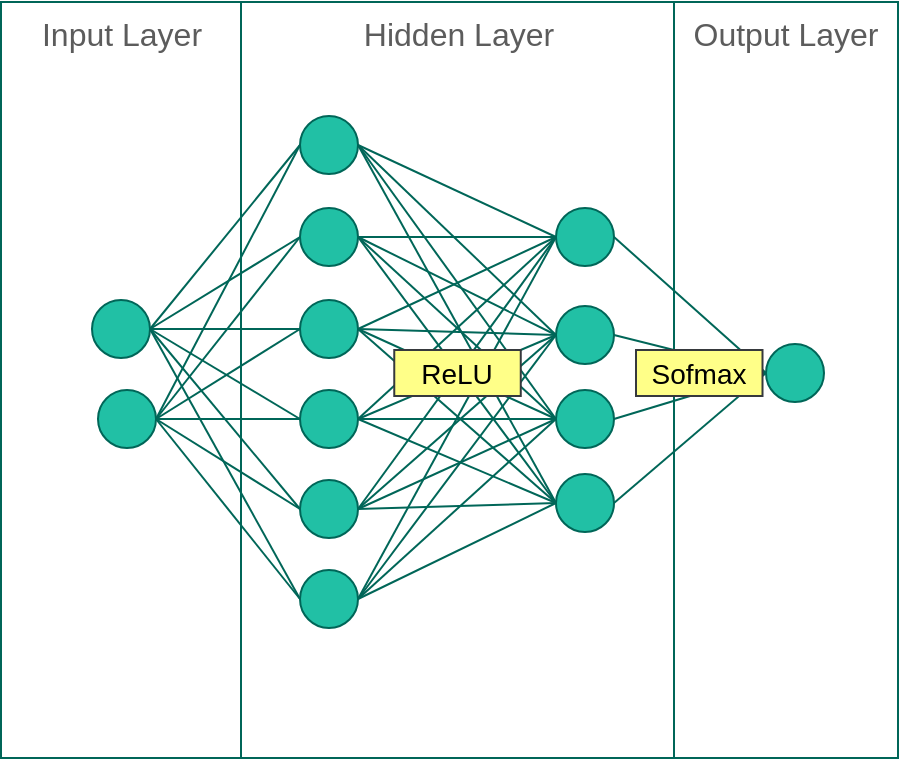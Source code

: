 <mxfile version="22.1.11" type="github">
  <diagram name="Page-1" id="PPC35MGGuyc4OAxOw5-d">
    <mxGraphModel dx="956" dy="925" grid="0" gridSize="10" guides="1" tooltips="1" connect="1" arrows="1" fold="1" page="0" pageScale="1" pageWidth="827" pageHeight="1169" math="0" shadow="0">
      <root>
        <mxCell id="0" />
        <mxCell id="1" parent="0" />
        <mxCell id="sfMLMmiQmOhmnSX_2rHq-10" value="" style="ellipse;whiteSpace=wrap;html=1;aspect=fixed;fontSize=16;fillColor=#21C0A5;strokeColor=#006658;labelBackgroundColor=none;fontColor=#5C5C5C;" vertex="1" parent="1">
          <mxGeometry x="151" y="135" width="29" height="29" as="geometry" />
        </mxCell>
        <mxCell id="sfMLMmiQmOhmnSX_2rHq-11" value="" style="ellipse;whiteSpace=wrap;html=1;aspect=fixed;fontSize=16;fillColor=#21C0A5;strokeColor=#006658;labelBackgroundColor=none;fontColor=#5C5C5C;" vertex="1" parent="1">
          <mxGeometry x="154" y="180" width="29" height="29" as="geometry" />
        </mxCell>
        <mxCell id="sfMLMmiQmOhmnSX_2rHq-12" value="" style="ellipse;whiteSpace=wrap;html=1;aspect=fixed;fontSize=16;fillColor=#21C0A5;strokeColor=#006658;labelBackgroundColor=none;fontColor=#5C5C5C;" vertex="1" parent="1">
          <mxGeometry x="255" y="43" width="29" height="29" as="geometry" />
        </mxCell>
        <mxCell id="sfMLMmiQmOhmnSX_2rHq-13" value="" style="ellipse;whiteSpace=wrap;html=1;aspect=fixed;fontSize=16;fillColor=#21C0A5;strokeColor=#006658;labelBackgroundColor=none;fontColor=#5C5C5C;" vertex="1" parent="1">
          <mxGeometry x="255" y="89" width="29" height="29" as="geometry" />
        </mxCell>
        <mxCell id="sfMLMmiQmOhmnSX_2rHq-14" value="" style="ellipse;whiteSpace=wrap;html=1;aspect=fixed;fontSize=16;fillColor=#21C0A5;strokeColor=#006658;labelBackgroundColor=none;fontColor=#5C5C5C;" vertex="1" parent="1">
          <mxGeometry x="255" y="135" width="29" height="29" as="geometry" />
        </mxCell>
        <mxCell id="sfMLMmiQmOhmnSX_2rHq-15" value="" style="ellipse;whiteSpace=wrap;html=1;aspect=fixed;fontSize=16;fillColor=#21C0A5;strokeColor=#006658;labelBackgroundColor=none;fontColor=#5C5C5C;" vertex="1" parent="1">
          <mxGeometry x="255" y="180" width="29" height="29" as="geometry" />
        </mxCell>
        <mxCell id="sfMLMmiQmOhmnSX_2rHq-16" value="" style="ellipse;whiteSpace=wrap;html=1;aspect=fixed;fontSize=16;fillColor=#21C0A5;strokeColor=#006658;labelBackgroundColor=none;fontColor=#5C5C5C;" vertex="1" parent="1">
          <mxGeometry x="255" y="225" width="29" height="29" as="geometry" />
        </mxCell>
        <mxCell id="sfMLMmiQmOhmnSX_2rHq-17" value="" style="ellipse;whiteSpace=wrap;html=1;aspect=fixed;fontSize=16;fillColor=#21C0A5;strokeColor=#006658;labelBackgroundColor=none;fontColor=#5C5C5C;" vertex="1" parent="1">
          <mxGeometry x="255" y="270" width="29" height="29" as="geometry" />
        </mxCell>
        <mxCell id="sfMLMmiQmOhmnSX_2rHq-21" value="" style="ellipse;whiteSpace=wrap;html=1;aspect=fixed;fontSize=16;fillColor=#21C0A5;strokeColor=#006658;labelBackgroundColor=none;fontColor=#5C5C5C;" vertex="1" parent="1">
          <mxGeometry x="383" y="89" width="29" height="29" as="geometry" />
        </mxCell>
        <mxCell id="sfMLMmiQmOhmnSX_2rHq-22" value="" style="ellipse;whiteSpace=wrap;html=1;aspect=fixed;fontSize=16;fillColor=#21C0A5;strokeColor=#006658;labelBackgroundColor=none;fontColor=#5C5C5C;" vertex="1" parent="1">
          <mxGeometry x="383" y="138" width="29" height="29" as="geometry" />
        </mxCell>
        <mxCell id="sfMLMmiQmOhmnSX_2rHq-23" value="" style="ellipse;whiteSpace=wrap;html=1;aspect=fixed;fontSize=16;fillColor=#21C0A5;strokeColor=#006658;labelBackgroundColor=none;fontColor=#5C5C5C;" vertex="1" parent="1">
          <mxGeometry x="383" y="180" width="29" height="29" as="geometry" />
        </mxCell>
        <mxCell id="sfMLMmiQmOhmnSX_2rHq-24" value="" style="ellipse;whiteSpace=wrap;html=1;aspect=fixed;fontSize=16;fillColor=#21C0A5;strokeColor=#006658;labelBackgroundColor=none;fontColor=#5C5C5C;" vertex="1" parent="1">
          <mxGeometry x="383" y="222" width="29" height="29" as="geometry" />
        </mxCell>
        <mxCell id="sfMLMmiQmOhmnSX_2rHq-27" value="" style="ellipse;whiteSpace=wrap;html=1;aspect=fixed;fontSize=16;fillColor=#21C0A5;strokeColor=#006658;labelBackgroundColor=none;fontColor=#5C5C5C;" vertex="1" parent="1">
          <mxGeometry x="488" y="157" width="29" height="29" as="geometry" />
        </mxCell>
        <mxCell id="sfMLMmiQmOhmnSX_2rHq-69" value="" style="endArrow=none;html=1;rounded=0;fontSize=12;startSize=8;endSize=8;curved=1;exitX=1;exitY=0.5;exitDx=0;exitDy=0;entryX=0;entryY=0.5;entryDx=0;entryDy=0;labelBackgroundColor=none;strokeColor=#006658;fontColor=default;" edge="1" parent="1" source="sfMLMmiQmOhmnSX_2rHq-12" target="sfMLMmiQmOhmnSX_2rHq-21">
          <mxGeometry width="50" height="50" relative="1" as="geometry">
            <mxPoint x="378" y="17" as="sourcePoint" />
            <mxPoint x="428" y="-33" as="targetPoint" />
          </mxGeometry>
        </mxCell>
        <mxCell id="sfMLMmiQmOhmnSX_2rHq-71" value="" style="endArrow=none;html=1;rounded=0;fontSize=12;startSize=8;endSize=8;curved=1;exitX=1;exitY=0.5;exitDx=0;exitDy=0;entryX=0;entryY=0.5;entryDx=0;entryDy=0;labelBackgroundColor=none;strokeColor=#006658;fontColor=default;" edge="1" parent="1" source="sfMLMmiQmOhmnSX_2rHq-13" target="sfMLMmiQmOhmnSX_2rHq-21">
          <mxGeometry width="50" height="50" relative="1" as="geometry">
            <mxPoint x="294" y="68" as="sourcePoint" />
            <mxPoint x="393" y="114" as="targetPoint" />
          </mxGeometry>
        </mxCell>
        <mxCell id="sfMLMmiQmOhmnSX_2rHq-72" value="" style="endArrow=none;html=1;rounded=0;fontSize=12;startSize=8;endSize=8;curved=1;exitX=1;exitY=0.5;exitDx=0;exitDy=0;entryX=0;entryY=0.5;entryDx=0;entryDy=0;labelBackgroundColor=none;strokeColor=#006658;fontColor=default;" edge="1" parent="1" source="sfMLMmiQmOhmnSX_2rHq-14" target="sfMLMmiQmOhmnSX_2rHq-21">
          <mxGeometry width="50" height="50" relative="1" as="geometry">
            <mxPoint x="304" y="78" as="sourcePoint" />
            <mxPoint x="403" y="124" as="targetPoint" />
          </mxGeometry>
        </mxCell>
        <mxCell id="sfMLMmiQmOhmnSX_2rHq-73" value="" style="endArrow=none;html=1;rounded=0;fontSize=12;startSize=8;endSize=8;curved=1;exitX=1;exitY=0.5;exitDx=0;exitDy=0;entryX=0;entryY=0.5;entryDx=0;entryDy=0;labelBackgroundColor=none;strokeColor=#006658;fontColor=default;" edge="1" parent="1" source="sfMLMmiQmOhmnSX_2rHq-15" target="sfMLMmiQmOhmnSX_2rHq-21">
          <mxGeometry width="50" height="50" relative="1" as="geometry">
            <mxPoint x="314" y="88" as="sourcePoint" />
            <mxPoint x="413" y="134" as="targetPoint" />
          </mxGeometry>
        </mxCell>
        <mxCell id="sfMLMmiQmOhmnSX_2rHq-74" value="" style="endArrow=none;html=1;rounded=0;fontSize=12;startSize=8;endSize=8;curved=1;exitX=1;exitY=0.5;exitDx=0;exitDy=0;entryX=0;entryY=0.5;entryDx=0;entryDy=0;labelBackgroundColor=none;strokeColor=#006658;fontColor=default;" edge="1" parent="1" source="sfMLMmiQmOhmnSX_2rHq-16" target="sfMLMmiQmOhmnSX_2rHq-21">
          <mxGeometry width="50" height="50" relative="1" as="geometry">
            <mxPoint x="324" y="98" as="sourcePoint" />
            <mxPoint x="423" y="144" as="targetPoint" />
          </mxGeometry>
        </mxCell>
        <mxCell id="sfMLMmiQmOhmnSX_2rHq-75" value="" style="endArrow=none;html=1;rounded=0;fontSize=12;startSize=8;endSize=8;curved=1;exitX=1;exitY=0.5;exitDx=0;exitDy=0;entryX=0;entryY=0.5;entryDx=0;entryDy=0;labelBackgroundColor=none;strokeColor=#006658;fontColor=default;" edge="1" parent="1" source="sfMLMmiQmOhmnSX_2rHq-17" target="sfMLMmiQmOhmnSX_2rHq-21">
          <mxGeometry width="50" height="50" relative="1" as="geometry">
            <mxPoint x="334" y="108" as="sourcePoint" />
            <mxPoint x="433" y="154" as="targetPoint" />
          </mxGeometry>
        </mxCell>
        <mxCell id="sfMLMmiQmOhmnSX_2rHq-76" value="" style="endArrow=none;html=1;rounded=0;fontSize=12;startSize=8;endSize=8;curved=1;exitX=1;exitY=0.5;exitDx=0;exitDy=0;entryX=0;entryY=0.5;entryDx=0;entryDy=0;labelBackgroundColor=none;strokeColor=#006658;fontColor=default;" edge="1" parent="1" source="sfMLMmiQmOhmnSX_2rHq-13" target="sfMLMmiQmOhmnSX_2rHq-22">
          <mxGeometry width="50" height="50" relative="1" as="geometry">
            <mxPoint x="344" y="118" as="sourcePoint" />
            <mxPoint x="384" y="147" as="targetPoint" />
          </mxGeometry>
        </mxCell>
        <mxCell id="sfMLMmiQmOhmnSX_2rHq-77" value="" style="endArrow=none;html=1;rounded=0;fontSize=12;startSize=8;endSize=8;curved=1;exitX=1;exitY=0.5;exitDx=0;exitDy=0;entryX=0;entryY=0.5;entryDx=0;entryDy=0;labelBackgroundColor=none;strokeColor=#006658;fontColor=default;" edge="1" parent="1" source="sfMLMmiQmOhmnSX_2rHq-14" target="sfMLMmiQmOhmnSX_2rHq-22">
          <mxGeometry width="50" height="50" relative="1" as="geometry">
            <mxPoint x="354" y="128" as="sourcePoint" />
            <mxPoint x="453" y="174" as="targetPoint" />
          </mxGeometry>
        </mxCell>
        <mxCell id="sfMLMmiQmOhmnSX_2rHq-78" value="" style="endArrow=none;html=1;rounded=0;fontSize=12;startSize=8;endSize=8;curved=1;exitX=1;exitY=0.5;exitDx=0;exitDy=0;entryX=0;entryY=0.5;entryDx=0;entryDy=0;labelBackgroundColor=none;strokeColor=#006658;fontColor=default;" edge="1" parent="1" source="sfMLMmiQmOhmnSX_2rHq-15" target="sfMLMmiQmOhmnSX_2rHq-23">
          <mxGeometry width="50" height="50" relative="1" as="geometry">
            <mxPoint x="364" y="138" as="sourcePoint" />
            <mxPoint x="463" y="184" as="targetPoint" />
          </mxGeometry>
        </mxCell>
        <mxCell id="sfMLMmiQmOhmnSX_2rHq-79" value="" style="endArrow=none;html=1;rounded=0;fontSize=12;startSize=8;endSize=8;curved=1;exitX=0;exitY=0.5;exitDx=0;exitDy=0;entryX=1;entryY=0.5;entryDx=0;entryDy=0;labelBackgroundColor=none;strokeColor=#006658;fontColor=default;" edge="1" parent="1" source="sfMLMmiQmOhmnSX_2rHq-23" target="sfMLMmiQmOhmnSX_2rHq-16">
          <mxGeometry width="50" height="50" relative="1" as="geometry">
            <mxPoint x="374" y="148" as="sourcePoint" />
            <mxPoint x="473" y="194" as="targetPoint" />
          </mxGeometry>
        </mxCell>
        <mxCell id="sfMLMmiQmOhmnSX_2rHq-80" value="" style="endArrow=none;html=1;rounded=0;fontSize=12;startSize=8;endSize=8;curved=1;exitX=1;exitY=0.5;exitDx=0;exitDy=0;entryX=0;entryY=0.5;entryDx=0;entryDy=0;labelBackgroundColor=none;strokeColor=#006658;fontColor=default;" edge="1" parent="1" source="sfMLMmiQmOhmnSX_2rHq-15" target="sfMLMmiQmOhmnSX_2rHq-24">
          <mxGeometry width="50" height="50" relative="1" as="geometry">
            <mxPoint x="384" y="158" as="sourcePoint" />
            <mxPoint x="483" y="204" as="targetPoint" />
          </mxGeometry>
        </mxCell>
        <mxCell id="sfMLMmiQmOhmnSX_2rHq-81" value="" style="endArrow=none;html=1;rounded=0;fontSize=12;startSize=8;endSize=8;curved=1;exitX=0;exitY=0.5;exitDx=0;exitDy=0;entryX=1;entryY=0.5;entryDx=0;entryDy=0;labelBackgroundColor=none;strokeColor=#006658;fontColor=default;" edge="1" parent="1" source="sfMLMmiQmOhmnSX_2rHq-24" target="sfMLMmiQmOhmnSX_2rHq-17">
          <mxGeometry width="50" height="50" relative="1" as="geometry">
            <mxPoint x="394" y="168" as="sourcePoint" />
            <mxPoint x="493" y="214" as="targetPoint" />
          </mxGeometry>
        </mxCell>
        <mxCell id="sfMLMmiQmOhmnSX_2rHq-82" value="" style="endArrow=none;html=1;rounded=0;fontSize=12;startSize=8;endSize=8;curved=1;entryX=0;entryY=0.5;entryDx=0;entryDy=0;exitX=1;exitY=0.5;exitDx=0;exitDy=0;labelBackgroundColor=none;strokeColor=#006658;fontColor=default;" edge="1" parent="1" source="sfMLMmiQmOhmnSX_2rHq-16" target="sfMLMmiQmOhmnSX_2rHq-24">
          <mxGeometry width="50" height="50" relative="1" as="geometry">
            <mxPoint x="443" y="210" as="sourcePoint" />
            <mxPoint x="503" y="224" as="targetPoint" />
          </mxGeometry>
        </mxCell>
        <mxCell id="sfMLMmiQmOhmnSX_2rHq-83" value="" style="endArrow=none;html=1;rounded=0;fontSize=12;startSize=8;endSize=8;curved=1;exitX=1;exitY=0.5;exitDx=0;exitDy=0;entryX=0;entryY=0.5;entryDx=0;entryDy=0;labelBackgroundColor=none;strokeColor=#006658;fontColor=default;" edge="1" parent="1" source="sfMLMmiQmOhmnSX_2rHq-16" target="sfMLMmiQmOhmnSX_2rHq-22">
          <mxGeometry width="50" height="50" relative="1" as="geometry">
            <mxPoint x="414" y="188" as="sourcePoint" />
            <mxPoint x="513" y="234" as="targetPoint" />
          </mxGeometry>
        </mxCell>
        <mxCell id="sfMLMmiQmOhmnSX_2rHq-84" value="" style="endArrow=none;html=1;rounded=0;fontSize=12;startSize=8;endSize=8;curved=1;exitX=0;exitY=0.5;exitDx=0;exitDy=0;entryX=1;entryY=0.5;entryDx=0;entryDy=0;labelBackgroundColor=none;strokeColor=#006658;fontColor=default;" edge="1" parent="1" source="sfMLMmiQmOhmnSX_2rHq-23" target="sfMLMmiQmOhmnSX_2rHq-14">
          <mxGeometry width="50" height="50" relative="1" as="geometry">
            <mxPoint x="424" y="198" as="sourcePoint" />
            <mxPoint x="523" y="244" as="targetPoint" />
          </mxGeometry>
        </mxCell>
        <mxCell id="sfMLMmiQmOhmnSX_2rHq-85" value="" style="endArrow=none;html=1;rounded=0;fontSize=12;startSize=8;endSize=8;curved=1;exitX=0;exitY=0.5;exitDx=0;exitDy=0;entryX=1;entryY=0.5;entryDx=0;entryDy=0;labelBackgroundColor=none;strokeColor=#006658;fontColor=default;" edge="1" parent="1" source="sfMLMmiQmOhmnSX_2rHq-22" target="sfMLMmiQmOhmnSX_2rHq-12">
          <mxGeometry width="50" height="50" relative="1" as="geometry">
            <mxPoint x="434" y="208" as="sourcePoint" />
            <mxPoint x="533" y="254" as="targetPoint" />
          </mxGeometry>
        </mxCell>
        <mxCell id="sfMLMmiQmOhmnSX_2rHq-86" value="" style="endArrow=none;html=1;rounded=0;fontSize=12;startSize=8;endSize=8;curved=1;exitX=0;exitY=0.5;exitDx=0;exitDy=0;entryX=1;entryY=0.5;entryDx=0;entryDy=0;labelBackgroundColor=none;strokeColor=#006658;fontColor=default;" edge="1" parent="1" source="sfMLMmiQmOhmnSX_2rHq-24" target="sfMLMmiQmOhmnSX_2rHq-12">
          <mxGeometry width="50" height="50" relative="1" as="geometry">
            <mxPoint x="444" y="218" as="sourcePoint" />
            <mxPoint x="543" y="264" as="targetPoint" />
          </mxGeometry>
        </mxCell>
        <mxCell id="sfMLMmiQmOhmnSX_2rHq-87" value="" style="endArrow=none;html=1;rounded=0;fontSize=12;startSize=8;endSize=8;curved=1;exitX=0;exitY=0.5;exitDx=0;exitDy=0;entryX=1;entryY=0.5;entryDx=0;entryDy=0;labelBackgroundColor=none;strokeColor=#006658;fontColor=default;" edge="1" parent="1" source="sfMLMmiQmOhmnSX_2rHq-23" target="sfMLMmiQmOhmnSX_2rHq-12">
          <mxGeometry width="50" height="50" relative="1" as="geometry">
            <mxPoint x="454" y="228" as="sourcePoint" />
            <mxPoint x="553" y="274" as="targetPoint" />
          </mxGeometry>
        </mxCell>
        <mxCell id="sfMLMmiQmOhmnSX_2rHq-88" value="" style="endArrow=none;html=1;rounded=0;fontSize=12;startSize=8;endSize=8;curved=1;exitX=1;exitY=0.5;exitDx=0;exitDy=0;entryX=0;entryY=0.5;entryDx=0;entryDy=0;labelBackgroundColor=none;strokeColor=#006658;fontColor=default;" edge="1" parent="1" source="sfMLMmiQmOhmnSX_2rHq-13" target="sfMLMmiQmOhmnSX_2rHq-23">
          <mxGeometry width="50" height="50" relative="1" as="geometry">
            <mxPoint x="464" y="238" as="sourcePoint" />
            <mxPoint x="563" y="284" as="targetPoint" />
          </mxGeometry>
        </mxCell>
        <mxCell id="sfMLMmiQmOhmnSX_2rHq-89" value="" style="endArrow=none;html=1;rounded=0;fontSize=12;startSize=8;endSize=8;curved=1;exitX=1;exitY=0.5;exitDx=0;exitDy=0;entryX=0;entryY=0.5;entryDx=0;entryDy=0;labelBackgroundColor=none;strokeColor=#006658;fontColor=default;" edge="1" parent="1" source="sfMLMmiQmOhmnSX_2rHq-13" target="sfMLMmiQmOhmnSX_2rHq-24">
          <mxGeometry width="50" height="50" relative="1" as="geometry">
            <mxPoint x="474" y="248" as="sourcePoint" />
            <mxPoint x="573" y="294" as="targetPoint" />
          </mxGeometry>
        </mxCell>
        <mxCell id="sfMLMmiQmOhmnSX_2rHq-90" value="" style="endArrow=none;html=1;rounded=0;fontSize=12;startSize=8;endSize=8;curved=1;exitX=1;exitY=0.5;exitDx=0;exitDy=0;entryX=0;entryY=0.5;entryDx=0;entryDy=0;labelBackgroundColor=none;strokeColor=#006658;fontColor=default;" edge="1" parent="1" source="sfMLMmiQmOhmnSX_2rHq-15" target="sfMLMmiQmOhmnSX_2rHq-22">
          <mxGeometry width="50" height="50" relative="1" as="geometry">
            <mxPoint x="484" y="258" as="sourcePoint" />
            <mxPoint x="583" y="304" as="targetPoint" />
          </mxGeometry>
        </mxCell>
        <mxCell id="sfMLMmiQmOhmnSX_2rHq-91" value="" style="endArrow=none;html=1;rounded=0;fontSize=12;startSize=8;endSize=8;curved=1;exitX=1;exitY=0.5;exitDx=0;exitDy=0;entryX=0;entryY=0.5;entryDx=0;entryDy=0;labelBackgroundColor=none;strokeColor=#006658;fontColor=default;" edge="1" parent="1" source="sfMLMmiQmOhmnSX_2rHq-17" target="sfMLMmiQmOhmnSX_2rHq-23">
          <mxGeometry width="50" height="50" relative="1" as="geometry">
            <mxPoint x="296" y="366" as="sourcePoint" />
            <mxPoint x="395" y="412" as="targetPoint" />
          </mxGeometry>
        </mxCell>
        <mxCell id="sfMLMmiQmOhmnSX_2rHq-92" value="" style="endArrow=none;html=1;rounded=0;fontSize=12;startSize=8;endSize=8;curved=1;exitX=1;exitY=0.5;exitDx=0;exitDy=0;entryX=0;entryY=0.5;entryDx=0;entryDy=0;labelBackgroundColor=none;strokeColor=#006658;fontColor=default;" edge="1" parent="1" source="sfMLMmiQmOhmnSX_2rHq-17" target="sfMLMmiQmOhmnSX_2rHq-22">
          <mxGeometry width="50" height="50" relative="1" as="geometry">
            <mxPoint x="504" y="278" as="sourcePoint" />
            <mxPoint x="603" y="324" as="targetPoint" />
          </mxGeometry>
        </mxCell>
        <mxCell id="sfMLMmiQmOhmnSX_2rHq-93" value="" style="endArrow=none;html=1;rounded=0;fontSize=12;startSize=8;endSize=8;curved=1;exitX=1;exitY=0.5;exitDx=0;exitDy=0;entryX=0;entryY=0.5;entryDx=0;entryDy=0;labelBackgroundColor=none;strokeColor=#006658;fontColor=default;" edge="1" parent="1" source="sfMLMmiQmOhmnSX_2rHq-14" target="sfMLMmiQmOhmnSX_2rHq-24">
          <mxGeometry width="50" height="50" relative="1" as="geometry">
            <mxPoint x="514" y="288" as="sourcePoint" />
            <mxPoint x="613" y="334" as="targetPoint" />
          </mxGeometry>
        </mxCell>
        <mxCell id="sfMLMmiQmOhmnSX_2rHq-94" value="" style="endArrow=none;html=1;rounded=0;fontSize=12;startSize=8;endSize=8;curved=1;exitX=1;exitY=0.5;exitDx=0;exitDy=0;entryX=0;entryY=0.5;entryDx=0;entryDy=0;labelBackgroundColor=none;strokeColor=#006658;fontColor=default;" edge="1" parent="1" source="sfMLMmiQmOhmnSX_2rHq-10" target="sfMLMmiQmOhmnSX_2rHq-12">
          <mxGeometry width="50" height="50" relative="1" as="geometry">
            <mxPoint x="524" y="298" as="sourcePoint" />
            <mxPoint x="623" y="344" as="targetPoint" />
          </mxGeometry>
        </mxCell>
        <mxCell id="sfMLMmiQmOhmnSX_2rHq-95" value="" style="endArrow=none;html=1;rounded=0;fontSize=12;startSize=8;endSize=8;curved=1;exitX=1;exitY=0.5;exitDx=0;exitDy=0;entryX=0;entryY=0.5;entryDx=0;entryDy=0;labelBackgroundColor=none;strokeColor=#006658;fontColor=default;" edge="1" parent="1" source="sfMLMmiQmOhmnSX_2rHq-10" target="sfMLMmiQmOhmnSX_2rHq-13">
          <mxGeometry width="50" height="50" relative="1" as="geometry">
            <mxPoint x="141" y="229" as="sourcePoint" />
            <mxPoint x="594" y="433.5" as="targetPoint" />
          </mxGeometry>
        </mxCell>
        <mxCell id="sfMLMmiQmOhmnSX_2rHq-96" value="" style="endArrow=none;html=1;rounded=0;fontSize=12;startSize=8;endSize=8;curved=1;exitX=1;exitY=0.5;exitDx=0;exitDy=0;entryX=0;entryY=0.5;entryDx=0;entryDy=0;labelBackgroundColor=none;strokeColor=#006658;fontColor=default;" edge="1" parent="1" source="sfMLMmiQmOhmnSX_2rHq-10" target="sfMLMmiQmOhmnSX_2rHq-14">
          <mxGeometry width="50" height="50" relative="1" as="geometry">
            <mxPoint x="544" y="318" as="sourcePoint" />
            <mxPoint x="643" y="364" as="targetPoint" />
          </mxGeometry>
        </mxCell>
        <mxCell id="sfMLMmiQmOhmnSX_2rHq-97" value="" style="endArrow=none;html=1;rounded=0;fontSize=12;startSize=8;endSize=8;curved=1;exitX=1;exitY=0.5;exitDx=0;exitDy=0;entryX=0;entryY=0.5;entryDx=0;entryDy=0;labelBackgroundColor=none;strokeColor=#006658;fontColor=default;" edge="1" parent="1" source="sfMLMmiQmOhmnSX_2rHq-11" target="sfMLMmiQmOhmnSX_2rHq-14">
          <mxGeometry width="50" height="50" relative="1" as="geometry">
            <mxPoint x="554" y="328" as="sourcePoint" />
            <mxPoint x="653" y="374" as="targetPoint" />
          </mxGeometry>
        </mxCell>
        <mxCell id="sfMLMmiQmOhmnSX_2rHq-98" value="" style="endArrow=none;html=1;rounded=0;fontSize=12;startSize=8;endSize=8;curved=1;exitX=1;exitY=0.5;exitDx=0;exitDy=0;entryX=0;entryY=0.5;entryDx=0;entryDy=0;labelBackgroundColor=none;strokeColor=#006658;fontColor=default;" edge="1" parent="1" source="sfMLMmiQmOhmnSX_2rHq-11" target="sfMLMmiQmOhmnSX_2rHq-15">
          <mxGeometry width="50" height="50" relative="1" as="geometry">
            <mxPoint x="564" y="338" as="sourcePoint" />
            <mxPoint x="663" y="384" as="targetPoint" />
          </mxGeometry>
        </mxCell>
        <mxCell id="sfMLMmiQmOhmnSX_2rHq-100" value="" style="endArrow=none;html=1;rounded=0;fontSize=12;startSize=8;endSize=8;curved=1;exitX=1;exitY=0.5;exitDx=0;exitDy=0;entryX=0;entryY=0.5;entryDx=0;entryDy=0;labelBackgroundColor=none;strokeColor=#006658;fontColor=default;" edge="1" parent="1" source="sfMLMmiQmOhmnSX_2rHq-11" target="sfMLMmiQmOhmnSX_2rHq-16">
          <mxGeometry width="50" height="50" relative="1" as="geometry">
            <mxPoint x="193" y="205" as="sourcePoint" />
            <mxPoint x="265" y="205" as="targetPoint" />
          </mxGeometry>
        </mxCell>
        <mxCell id="sfMLMmiQmOhmnSX_2rHq-101" value="" style="endArrow=none;html=1;rounded=0;fontSize=12;startSize=8;endSize=8;curved=1;exitX=1;exitY=0.5;exitDx=0;exitDy=0;entryX=0;entryY=0.5;entryDx=0;entryDy=0;labelBackgroundColor=none;strokeColor=#006658;fontColor=default;" edge="1" parent="1" source="sfMLMmiQmOhmnSX_2rHq-11" target="sfMLMmiQmOhmnSX_2rHq-17">
          <mxGeometry width="50" height="50" relative="1" as="geometry">
            <mxPoint x="203" y="215" as="sourcePoint" />
            <mxPoint x="275" y="215" as="targetPoint" />
          </mxGeometry>
        </mxCell>
        <mxCell id="sfMLMmiQmOhmnSX_2rHq-102" value="" style="endArrow=none;html=1;rounded=0;fontSize=12;startSize=8;endSize=8;curved=1;exitX=1;exitY=0.5;exitDx=0;exitDy=0;entryX=0;entryY=0.5;entryDx=0;entryDy=0;labelBackgroundColor=none;strokeColor=#006658;fontColor=default;" edge="1" parent="1" source="sfMLMmiQmOhmnSX_2rHq-10" target="sfMLMmiQmOhmnSX_2rHq-16">
          <mxGeometry width="50" height="50" relative="1" as="geometry">
            <mxPoint x="213" y="225" as="sourcePoint" />
            <mxPoint x="285" y="225" as="targetPoint" />
          </mxGeometry>
        </mxCell>
        <mxCell id="sfMLMmiQmOhmnSX_2rHq-103" value="" style="endArrow=none;html=1;rounded=0;fontSize=12;startSize=8;endSize=8;curved=1;exitX=1;exitY=0.5;exitDx=0;exitDy=0;entryX=0;entryY=0.5;entryDx=0;entryDy=0;labelBackgroundColor=none;strokeColor=#006658;fontColor=default;" edge="1" parent="1" source="sfMLMmiQmOhmnSX_2rHq-10" target="sfMLMmiQmOhmnSX_2rHq-17">
          <mxGeometry width="50" height="50" relative="1" as="geometry">
            <mxPoint x="223" y="235" as="sourcePoint" />
            <mxPoint x="295" y="235" as="targetPoint" />
          </mxGeometry>
        </mxCell>
        <mxCell id="sfMLMmiQmOhmnSX_2rHq-104" value="" style="endArrow=none;html=1;rounded=0;fontSize=12;startSize=8;endSize=8;curved=1;exitX=0;exitY=0.5;exitDx=0;exitDy=0;entryX=1;entryY=0.5;entryDx=0;entryDy=0;labelBackgroundColor=none;strokeColor=#006658;fontColor=default;" edge="1" parent="1" source="sfMLMmiQmOhmnSX_2rHq-15" target="sfMLMmiQmOhmnSX_2rHq-10">
          <mxGeometry width="50" height="50" relative="1" as="geometry">
            <mxPoint x="166" y="286" as="sourcePoint" />
            <mxPoint x="146" y="293" as="targetPoint" />
          </mxGeometry>
        </mxCell>
        <mxCell id="sfMLMmiQmOhmnSX_2rHq-105" value="" style="endArrow=none;html=1;rounded=0;fontSize=12;startSize=8;endSize=8;curved=1;exitX=0;exitY=0.5;exitDx=0;exitDy=0;entryX=1;entryY=0.5;entryDx=0;entryDy=0;labelBackgroundColor=none;strokeColor=#006658;fontColor=default;" edge="1" parent="1" source="sfMLMmiQmOhmnSX_2rHq-13" target="sfMLMmiQmOhmnSX_2rHq-11">
          <mxGeometry width="50" height="50" relative="1" as="geometry">
            <mxPoint x="243" y="255" as="sourcePoint" />
            <mxPoint x="315" y="255" as="targetPoint" />
          </mxGeometry>
        </mxCell>
        <mxCell id="sfMLMmiQmOhmnSX_2rHq-106" value="" style="endArrow=none;html=1;rounded=0;fontSize=12;startSize=8;endSize=8;curved=1;exitX=1;exitY=0.5;exitDx=0;exitDy=0;entryX=0;entryY=0.5;entryDx=0;entryDy=0;labelBackgroundColor=none;strokeColor=#006658;fontColor=default;" edge="1" parent="1" source="sfMLMmiQmOhmnSX_2rHq-11" target="sfMLMmiQmOhmnSX_2rHq-12">
          <mxGeometry width="50" height="50" relative="1" as="geometry">
            <mxPoint x="253" y="265" as="sourcePoint" />
            <mxPoint x="325" y="265" as="targetPoint" />
          </mxGeometry>
        </mxCell>
        <mxCell id="sfMLMmiQmOhmnSX_2rHq-107" value="" style="endArrow=none;html=1;rounded=0;fontSize=12;startSize=8;endSize=8;curved=1;exitX=1;exitY=0.5;exitDx=0;exitDy=0;entryX=0;entryY=0.5;entryDx=0;entryDy=0;labelBackgroundColor=none;strokeColor=#006658;fontColor=default;" edge="1" parent="1" source="sfMLMmiQmOhmnSX_2rHq-21" target="sfMLMmiQmOhmnSX_2rHq-27">
          <mxGeometry width="50" height="50" relative="1" as="geometry">
            <mxPoint x="450" y="310" as="sourcePoint" />
            <mxPoint x="500" y="260" as="targetPoint" />
          </mxGeometry>
        </mxCell>
        <mxCell id="sfMLMmiQmOhmnSX_2rHq-108" value="" style="endArrow=none;html=1;rounded=0;fontSize=12;startSize=8;endSize=8;curved=1;exitX=1;exitY=0.5;exitDx=0;exitDy=0;entryX=0;entryY=0.5;entryDx=0;entryDy=0;labelBackgroundColor=none;strokeColor=#006658;fontColor=default;" edge="1" parent="1" source="sfMLMmiQmOhmnSX_2rHq-22" target="sfMLMmiQmOhmnSX_2rHq-27">
          <mxGeometry width="50" height="50" relative="1" as="geometry">
            <mxPoint x="263" y="275" as="sourcePoint" />
            <mxPoint x="335" y="275" as="targetPoint" />
          </mxGeometry>
        </mxCell>
        <mxCell id="sfMLMmiQmOhmnSX_2rHq-109" value="" style="endArrow=none;html=1;rounded=0;fontSize=12;startSize=8;endSize=8;curved=1;exitX=1;exitY=0.5;exitDx=0;exitDy=0;entryX=0;entryY=0.5;entryDx=0;entryDy=0;labelBackgroundColor=none;strokeColor=#006658;fontColor=default;" edge="1" parent="1" source="sfMLMmiQmOhmnSX_2rHq-23" target="sfMLMmiQmOhmnSX_2rHq-27">
          <mxGeometry width="50" height="50" relative="1" as="geometry">
            <mxPoint x="273" y="285" as="sourcePoint" />
            <mxPoint x="345" y="285" as="targetPoint" />
          </mxGeometry>
        </mxCell>
        <mxCell id="sfMLMmiQmOhmnSX_2rHq-110" value="" style="endArrow=none;html=1;rounded=0;fontSize=12;startSize=8;endSize=8;curved=1;exitX=1;exitY=0.5;exitDx=0;exitDy=0;entryX=0;entryY=0.5;entryDx=0;entryDy=0;labelBackgroundColor=none;strokeColor=#006658;fontColor=default;" edge="1" parent="1" source="sfMLMmiQmOhmnSX_2rHq-24" target="sfMLMmiQmOhmnSX_2rHq-27">
          <mxGeometry width="50" height="50" relative="1" as="geometry">
            <mxPoint x="283" y="295" as="sourcePoint" />
            <mxPoint x="355" y="295" as="targetPoint" />
          </mxGeometry>
        </mxCell>
        <mxCell id="sfMLMmiQmOhmnSX_2rHq-113" value="Input Layer" style="rounded=0;whiteSpace=wrap;html=1;fontSize=16;fillColor=none;strokeColor=#006658;fontColor=#5C5C5C;verticalAlign=top;labelBackgroundColor=none;" vertex="1" parent="1">
          <mxGeometry x="105.5" y="-14" width="120" height="378" as="geometry" />
        </mxCell>
        <mxCell id="sfMLMmiQmOhmnSX_2rHq-115" value="Hidden Layer" style="rounded=0;whiteSpace=wrap;html=1;fontSize=16;fillColor=none;strokeColor=#006658;fontColor=#5C5C5C;verticalAlign=top;labelBackgroundColor=none;" vertex="1" parent="1">
          <mxGeometry x="225.5" y="-14" width="216.5" height="378" as="geometry" />
        </mxCell>
        <mxCell id="sfMLMmiQmOhmnSX_2rHq-116" value="Output Layer" style="rounded=0;whiteSpace=wrap;html=1;fontSize=16;fillColor=none;strokeColor=#006658;fontColor=#5C5C5C;verticalAlign=top;labelBackgroundColor=none;" vertex="1" parent="1">
          <mxGeometry x="442" y="-14" width="112" height="378" as="geometry" />
        </mxCell>
        <mxCell id="sfMLMmiQmOhmnSX_2rHq-117" value="ReLU" style="rounded=0;whiteSpace=wrap;html=1;strokeColor=#36393d;fontSize=14;fillColor=#ffff88;" vertex="1" parent="1">
          <mxGeometry x="302.13" y="160" width="63.25" height="23" as="geometry" />
        </mxCell>
        <mxCell id="sfMLMmiQmOhmnSX_2rHq-120" value="Sofmax" style="rounded=0;whiteSpace=wrap;html=1;strokeColor=#36393d;fontSize=14;fillColor=#ffff88;" vertex="1" parent="1">
          <mxGeometry x="423" y="160" width="63.25" height="23" as="geometry" />
        </mxCell>
      </root>
    </mxGraphModel>
  </diagram>
</mxfile>
